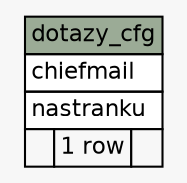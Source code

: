 // dot 2.38.0 on Mac OS X 10.9.4
// SchemaSpy rev 590
digraph "dotazy_cfg" {
  graph [
    rankdir="RL"
    bgcolor="#f7f7f7"
    nodesep="0.18"
    ranksep="0.46"
    fontname="Helvetica"
    fontsize="11"
  ];
  node [
    fontname="Helvetica"
    fontsize="11"
    shape="plaintext"
  ];
  edge [
    arrowsize="0.8"
  ];
  "dotazy_cfg" [
    label=<
    <TABLE BORDER="0" CELLBORDER="1" CELLSPACING="0" BGCOLOR="#ffffff">
      <TR><TD COLSPAN="3" BGCOLOR="#9bab96" ALIGN="CENTER">dotazy_cfg</TD></TR>
      <TR><TD PORT="chiefmail" COLSPAN="3" ALIGN="LEFT">chiefmail</TD></TR>
      <TR><TD PORT="nastranku" COLSPAN="3" ALIGN="LEFT">nastranku</TD></TR>
      <TR><TD ALIGN="LEFT" BGCOLOR="#f7f7f7">  </TD><TD ALIGN="RIGHT" BGCOLOR="#f7f7f7">1 row</TD><TD ALIGN="RIGHT" BGCOLOR="#f7f7f7">  </TD></TR>
    </TABLE>>
    URL="tables/dotazy_cfg.html"
    tooltip="dotazy_cfg"
  ];
}
